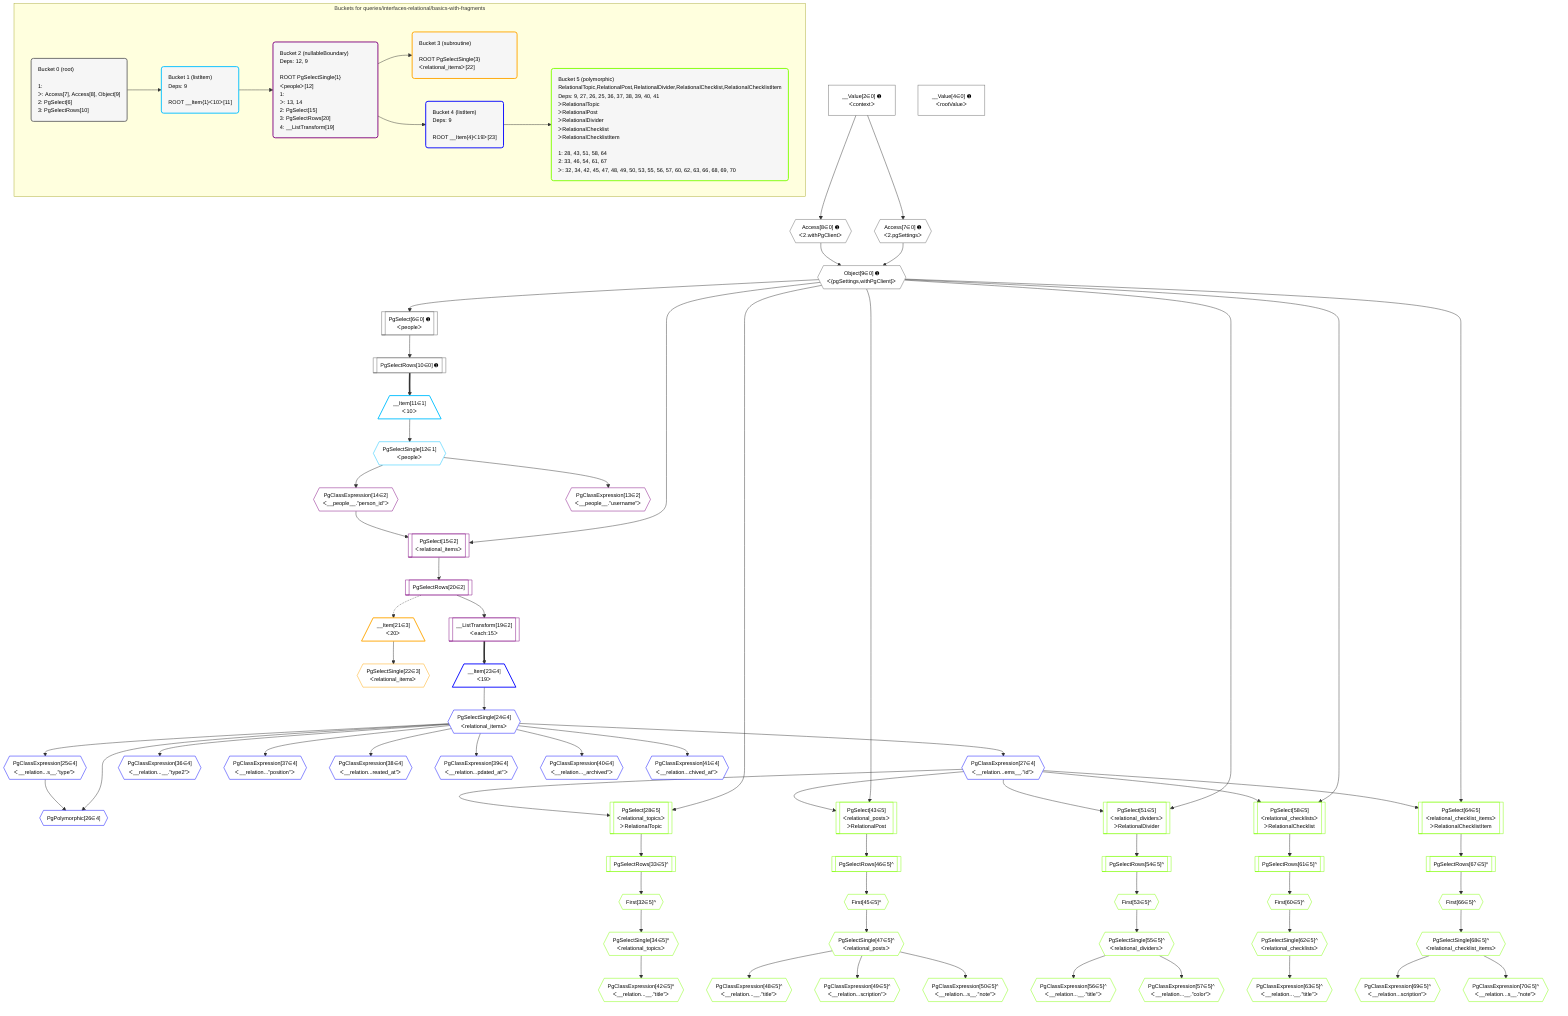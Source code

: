 %%{init: {'themeVariables': { 'fontSize': '12px'}}}%%
graph TD
    classDef path fill:#eee,stroke:#000,color:#000
    classDef plan fill:#fff,stroke-width:1px,color:#000
    classDef itemplan fill:#fff,stroke-width:2px,color:#000
    classDef unbatchedplan fill:#dff,stroke-width:1px,color:#000
    classDef sideeffectplan fill:#fcc,stroke-width:2px,color:#000
    classDef bucket fill:#f6f6f6,color:#000,stroke-width:2px,text-align:left


    %% plan dependencies
    Object9{{"Object[9∈0] ➊<br />ᐸ{pgSettings,withPgClient}ᐳ"}}:::plan
    Access7{{"Access[7∈0] ➊<br />ᐸ2.pgSettingsᐳ"}}:::plan
    Access8{{"Access[8∈0] ➊<br />ᐸ2.withPgClientᐳ"}}:::plan
    Access7 & Access8 --> Object9
    PgSelect6[["PgSelect[6∈0] ➊<br />ᐸpeopleᐳ"]]:::plan
    Object9 --> PgSelect6
    __Value2["__Value[2∈0] ➊<br />ᐸcontextᐳ"]:::plan
    __Value2 --> Access7
    __Value2 --> Access8
    PgSelectRows10[["PgSelectRows[10∈0] ➊"]]:::plan
    PgSelect6 --> PgSelectRows10
    __Value4["__Value[4∈0] ➊<br />ᐸrootValueᐳ"]:::plan
    __Item11[/"__Item[11∈1]<br />ᐸ10ᐳ"\]:::itemplan
    PgSelectRows10 ==> __Item11
    PgSelectSingle12{{"PgSelectSingle[12∈1]<br />ᐸpeopleᐳ"}}:::plan
    __Item11 --> PgSelectSingle12
    PgSelect15[["PgSelect[15∈2]<br />ᐸrelational_itemsᐳ"]]:::plan
    PgClassExpression14{{"PgClassExpression[14∈2]<br />ᐸ__people__.”person_id”ᐳ"}}:::plan
    Object9 & PgClassExpression14 --> PgSelect15
    PgClassExpression13{{"PgClassExpression[13∈2]<br />ᐸ__people__.”username”ᐳ"}}:::plan
    PgSelectSingle12 --> PgClassExpression13
    PgSelectSingle12 --> PgClassExpression14
    __ListTransform19[["__ListTransform[19∈2]<br />ᐸeach:15ᐳ"]]:::plan
    PgSelectRows20[["PgSelectRows[20∈2]"]]:::plan
    PgSelectRows20 --> __ListTransform19
    PgSelect15 --> PgSelectRows20
    __Item21[/"__Item[21∈3]<br />ᐸ20ᐳ"\]:::itemplan
    PgSelectRows20 -.-> __Item21
    PgSelectSingle22{{"PgSelectSingle[22∈3]<br />ᐸrelational_itemsᐳ"}}:::plan
    __Item21 --> PgSelectSingle22
    PgPolymorphic26{{"PgPolymorphic[26∈4]"}}:::plan
    PgSelectSingle24{{"PgSelectSingle[24∈4]<br />ᐸrelational_itemsᐳ"}}:::plan
    PgClassExpression25{{"PgClassExpression[25∈4]<br />ᐸ__relation...s__.”type”ᐳ"}}:::plan
    PgSelectSingle24 & PgClassExpression25 --> PgPolymorphic26
    __Item23[/"__Item[23∈4]<br />ᐸ19ᐳ"\]:::itemplan
    __ListTransform19 ==> __Item23
    __Item23 --> PgSelectSingle24
    PgSelectSingle24 --> PgClassExpression25
    PgClassExpression27{{"PgClassExpression[27∈4]<br />ᐸ__relation...ems__.”id”ᐳ"}}:::plan
    PgSelectSingle24 --> PgClassExpression27
    PgClassExpression36{{"PgClassExpression[36∈4]<br />ᐸ__relation...__.”type2”ᐳ"}}:::plan
    PgSelectSingle24 --> PgClassExpression36
    PgClassExpression37{{"PgClassExpression[37∈4]<br />ᐸ__relation...”position”ᐳ"}}:::plan
    PgSelectSingle24 --> PgClassExpression37
    PgClassExpression38{{"PgClassExpression[38∈4]<br />ᐸ__relation...reated_at”ᐳ"}}:::plan
    PgSelectSingle24 --> PgClassExpression38
    PgClassExpression39{{"PgClassExpression[39∈4]<br />ᐸ__relation...pdated_at”ᐳ"}}:::plan
    PgSelectSingle24 --> PgClassExpression39
    PgClassExpression40{{"PgClassExpression[40∈4]<br />ᐸ__relation..._archived”ᐳ"}}:::plan
    PgSelectSingle24 --> PgClassExpression40
    PgClassExpression41{{"PgClassExpression[41∈4]<br />ᐸ__relation...chived_at”ᐳ"}}:::plan
    PgSelectSingle24 --> PgClassExpression41
    PgSelect28[["PgSelect[28∈5]<br />ᐸrelational_topicsᐳ<br />ᐳRelationalTopic"]]:::plan
    Object9 & PgClassExpression27 --> PgSelect28
    PgSelect43[["PgSelect[43∈5]<br />ᐸrelational_postsᐳ<br />ᐳRelationalPost"]]:::plan
    Object9 & PgClassExpression27 --> PgSelect43
    PgSelect51[["PgSelect[51∈5]<br />ᐸrelational_dividersᐳ<br />ᐳRelationalDivider"]]:::plan
    Object9 & PgClassExpression27 --> PgSelect51
    PgSelect58[["PgSelect[58∈5]<br />ᐸrelational_checklistsᐳ<br />ᐳRelationalChecklist"]]:::plan
    Object9 & PgClassExpression27 --> PgSelect58
    PgSelect64[["PgSelect[64∈5]<br />ᐸrelational_checklist_itemsᐳ<br />ᐳRelationalChecklistItem"]]:::plan
    Object9 & PgClassExpression27 --> PgSelect64
    First32{{"First[32∈5]^"}}:::plan
    PgSelectRows33[["PgSelectRows[33∈5]^"]]:::plan
    PgSelectRows33 --> First32
    PgSelect28 --> PgSelectRows33
    PgSelectSingle34{{"PgSelectSingle[34∈5]^<br />ᐸrelational_topicsᐳ"}}:::plan
    First32 --> PgSelectSingle34
    PgClassExpression42{{"PgClassExpression[42∈5]^<br />ᐸ__relation...__.”title”ᐳ"}}:::plan
    PgSelectSingle34 --> PgClassExpression42
    First45{{"First[45∈5]^"}}:::plan
    PgSelectRows46[["PgSelectRows[46∈5]^"]]:::plan
    PgSelectRows46 --> First45
    PgSelect43 --> PgSelectRows46
    PgSelectSingle47{{"PgSelectSingle[47∈5]^<br />ᐸrelational_postsᐳ"}}:::plan
    First45 --> PgSelectSingle47
    PgClassExpression48{{"PgClassExpression[48∈5]^<br />ᐸ__relation...__.”title”ᐳ"}}:::plan
    PgSelectSingle47 --> PgClassExpression48
    PgClassExpression49{{"PgClassExpression[49∈5]^<br />ᐸ__relation...scription”ᐳ"}}:::plan
    PgSelectSingle47 --> PgClassExpression49
    PgClassExpression50{{"PgClassExpression[50∈5]^<br />ᐸ__relation...s__.”note”ᐳ"}}:::plan
    PgSelectSingle47 --> PgClassExpression50
    First53{{"First[53∈5]^"}}:::plan
    PgSelectRows54[["PgSelectRows[54∈5]^"]]:::plan
    PgSelectRows54 --> First53
    PgSelect51 --> PgSelectRows54
    PgSelectSingle55{{"PgSelectSingle[55∈5]^<br />ᐸrelational_dividersᐳ"}}:::plan
    First53 --> PgSelectSingle55
    PgClassExpression56{{"PgClassExpression[56∈5]^<br />ᐸ__relation...__.”title”ᐳ"}}:::plan
    PgSelectSingle55 --> PgClassExpression56
    PgClassExpression57{{"PgClassExpression[57∈5]^<br />ᐸ__relation...__.”color”ᐳ"}}:::plan
    PgSelectSingle55 --> PgClassExpression57
    First60{{"First[60∈5]^"}}:::plan
    PgSelectRows61[["PgSelectRows[61∈5]^"]]:::plan
    PgSelectRows61 --> First60
    PgSelect58 --> PgSelectRows61
    PgSelectSingle62{{"PgSelectSingle[62∈5]^<br />ᐸrelational_checklistsᐳ"}}:::plan
    First60 --> PgSelectSingle62
    PgClassExpression63{{"PgClassExpression[63∈5]^<br />ᐸ__relation...__.”title”ᐳ"}}:::plan
    PgSelectSingle62 --> PgClassExpression63
    First66{{"First[66∈5]^"}}:::plan
    PgSelectRows67[["PgSelectRows[67∈5]^"]]:::plan
    PgSelectRows67 --> First66
    PgSelect64 --> PgSelectRows67
    PgSelectSingle68{{"PgSelectSingle[68∈5]^<br />ᐸrelational_checklist_itemsᐳ"}}:::plan
    First66 --> PgSelectSingle68
    PgClassExpression69{{"PgClassExpression[69∈5]^<br />ᐸ__relation...scription”ᐳ"}}:::plan
    PgSelectSingle68 --> PgClassExpression69
    PgClassExpression70{{"PgClassExpression[70∈5]^<br />ᐸ__relation...s__.”note”ᐳ"}}:::plan
    PgSelectSingle68 --> PgClassExpression70

    %% define steps

    subgraph "Buckets for queries/interfaces-relational/basics-with-fragments"
    Bucket0("Bucket 0 (root)<br /><br />1: <br />ᐳ: Access[7], Access[8], Object[9]<br />2: PgSelect[6]<br />3: PgSelectRows[10]"):::bucket
    classDef bucket0 stroke:#696969
    class Bucket0,__Value2,__Value4,PgSelect6,Access7,Access8,Object9,PgSelectRows10 bucket0
    Bucket1("Bucket 1 (listItem)<br />Deps: 9<br /><br />ROOT __Item{1}ᐸ10ᐳ[11]"):::bucket
    classDef bucket1 stroke:#00bfff
    class Bucket1,__Item11,PgSelectSingle12 bucket1
    Bucket2("Bucket 2 (nullableBoundary)<br />Deps: 12, 9<br /><br />ROOT PgSelectSingle{1}ᐸpeopleᐳ[12]<br />1: <br />ᐳ: 13, 14<br />2: PgSelect[15]<br />3: PgSelectRows[20]<br />4: __ListTransform[19]"):::bucket
    classDef bucket2 stroke:#7f007f
    class Bucket2,PgClassExpression13,PgClassExpression14,PgSelect15,__ListTransform19,PgSelectRows20 bucket2
    Bucket3("Bucket 3 (subroutine)<br /><br />ROOT PgSelectSingle{3}ᐸrelational_itemsᐳ[22]"):::bucket
    classDef bucket3 stroke:#ffa500
    class Bucket3,__Item21,PgSelectSingle22 bucket3
    Bucket4("Bucket 4 (listItem)<br />Deps: 9<br /><br />ROOT __Item{4}ᐸ19ᐳ[23]"):::bucket
    classDef bucket4 stroke:#0000ff
    class Bucket4,__Item23,PgSelectSingle24,PgClassExpression25,PgPolymorphic26,PgClassExpression27,PgClassExpression36,PgClassExpression37,PgClassExpression38,PgClassExpression39,PgClassExpression40,PgClassExpression41 bucket4
    Bucket5("Bucket 5 (polymorphic)<br />RelationalTopic,RelationalPost,RelationalDivider,RelationalChecklist,RelationalChecklistItem<br />Deps: 9, 27, 26, 25, 36, 37, 38, 39, 40, 41<br />ᐳRelationalTopic<br />ᐳRelationalPost<br />ᐳRelationalDivider<br />ᐳRelationalChecklist<br />ᐳRelationalChecklistItem<br /><br />1: 28, 43, 51, 58, 64<br />2: 33, 46, 54, 61, 67<br />ᐳ: 32, 34, 42, 45, 47, 48, 49, 50, 53, 55, 56, 57, 60, 62, 63, 66, 68, 69, 70"):::bucket
    classDef bucket5 stroke:#7fff00
    class Bucket5,PgSelect28,First32,PgSelectRows33,PgSelectSingle34,PgClassExpression42,PgSelect43,First45,PgSelectRows46,PgSelectSingle47,PgClassExpression48,PgClassExpression49,PgClassExpression50,PgSelect51,First53,PgSelectRows54,PgSelectSingle55,PgClassExpression56,PgClassExpression57,PgSelect58,First60,PgSelectRows61,PgSelectSingle62,PgClassExpression63,PgSelect64,First66,PgSelectRows67,PgSelectSingle68,PgClassExpression69,PgClassExpression70 bucket5
    Bucket0 --> Bucket1
    Bucket1 --> Bucket2
    Bucket2 --> Bucket3 & Bucket4
    Bucket4 --> Bucket5
    end